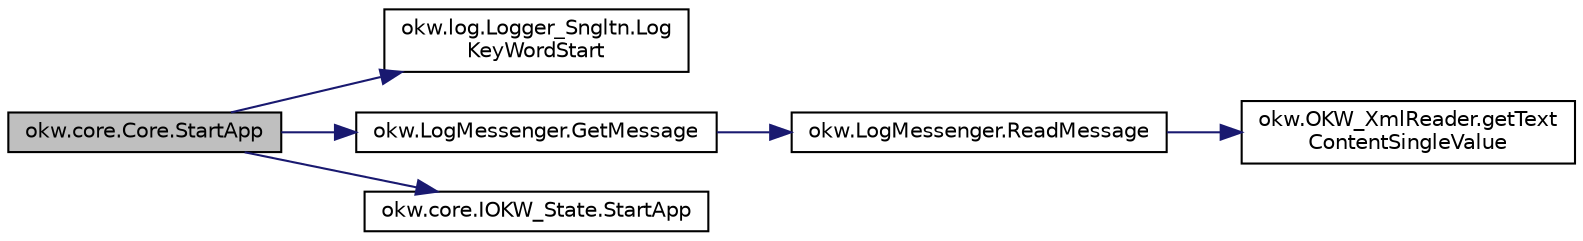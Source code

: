 digraph "okw.core.Core.StartApp"
{
 // INTERACTIVE_SVG=YES
  edge [fontname="Helvetica",fontsize="10",labelfontname="Helvetica",labelfontsize="10"];
  node [fontname="Helvetica",fontsize="10",shape=record];
  rankdir="LR";
  Node377 [label="okw.core.Core.StartApp",height=0.2,width=0.4,color="black", fillcolor="grey75", style="filled", fontcolor="black"];
  Node377 -> Node378 [color="midnightblue",fontsize="10",style="solid",fontname="Helvetica"];
  Node378 [label="okw.log.Logger_Sngltn.Log\lKeyWordStart",height=0.2,width=0.4,color="black", fillcolor="white", style="filled",URL="$classokw_1_1log_1_1_logger___sngltn.html#a70ec25e200e00ecefc544e8fd371d2ef",tooltip="Ausgabe eines Schlüsselwortes. "];
  Node377 -> Node379 [color="midnightblue",fontsize="10",style="solid",fontname="Helvetica"];
  Node379 [label="okw.LogMessenger.GetMessage",height=0.2,width=0.4,color="black", fillcolor="white", style="filled",URL="$classokw_1_1_log_messenger.html#af225d1f037d47b3b085175c09d78bdd2",tooltip="Holt die Log-Meldung für MethodeNmae/Textkey ohne weitere Parameter. "];
  Node379 -> Node380 [color="midnightblue",fontsize="10",style="solid",fontname="Helvetica"];
  Node380 [label="okw.LogMessenger.ReadMessage",height=0.2,width=0.4,color="black", fillcolor="white", style="filled",URL="$classokw_1_1_log_messenger.html#a530cd6ab82ec82a04206a2e976ec06e3",tooltip="Interne Kernfunktion holt die Log-Meldung mit Platzhaltern aus der XML-Datei. "];
  Node380 -> Node381 [color="midnightblue",fontsize="10",style="solid",fontname="Helvetica"];
  Node381 [label="okw.OKW_XmlReader.getText\lContentSingleValue",height=0.2,width=0.4,color="black", fillcolor="white", style="filled",URL="$classokw_1_1_o_k_w___xml_reader.html#ab920b5335a2e1429c14cc5f8e79f39eb",tooltip="Lies den TextContent eines Tag. "];
  Node377 -> Node382 [color="midnightblue",fontsize="10",style="solid",fontname="Helvetica"];
  Node382 [label="okw.core.IOKW_State.StartApp",height=0.2,width=0.4,color="black", fillcolor="white", style="filled",URL="$interfaceokw_1_1core_1_1_i_o_k_w___state.html#a0ec9b7c60041061f1b01d85b703a27a8",tooltip="Startet die gegebene Anwendung. "];
}
